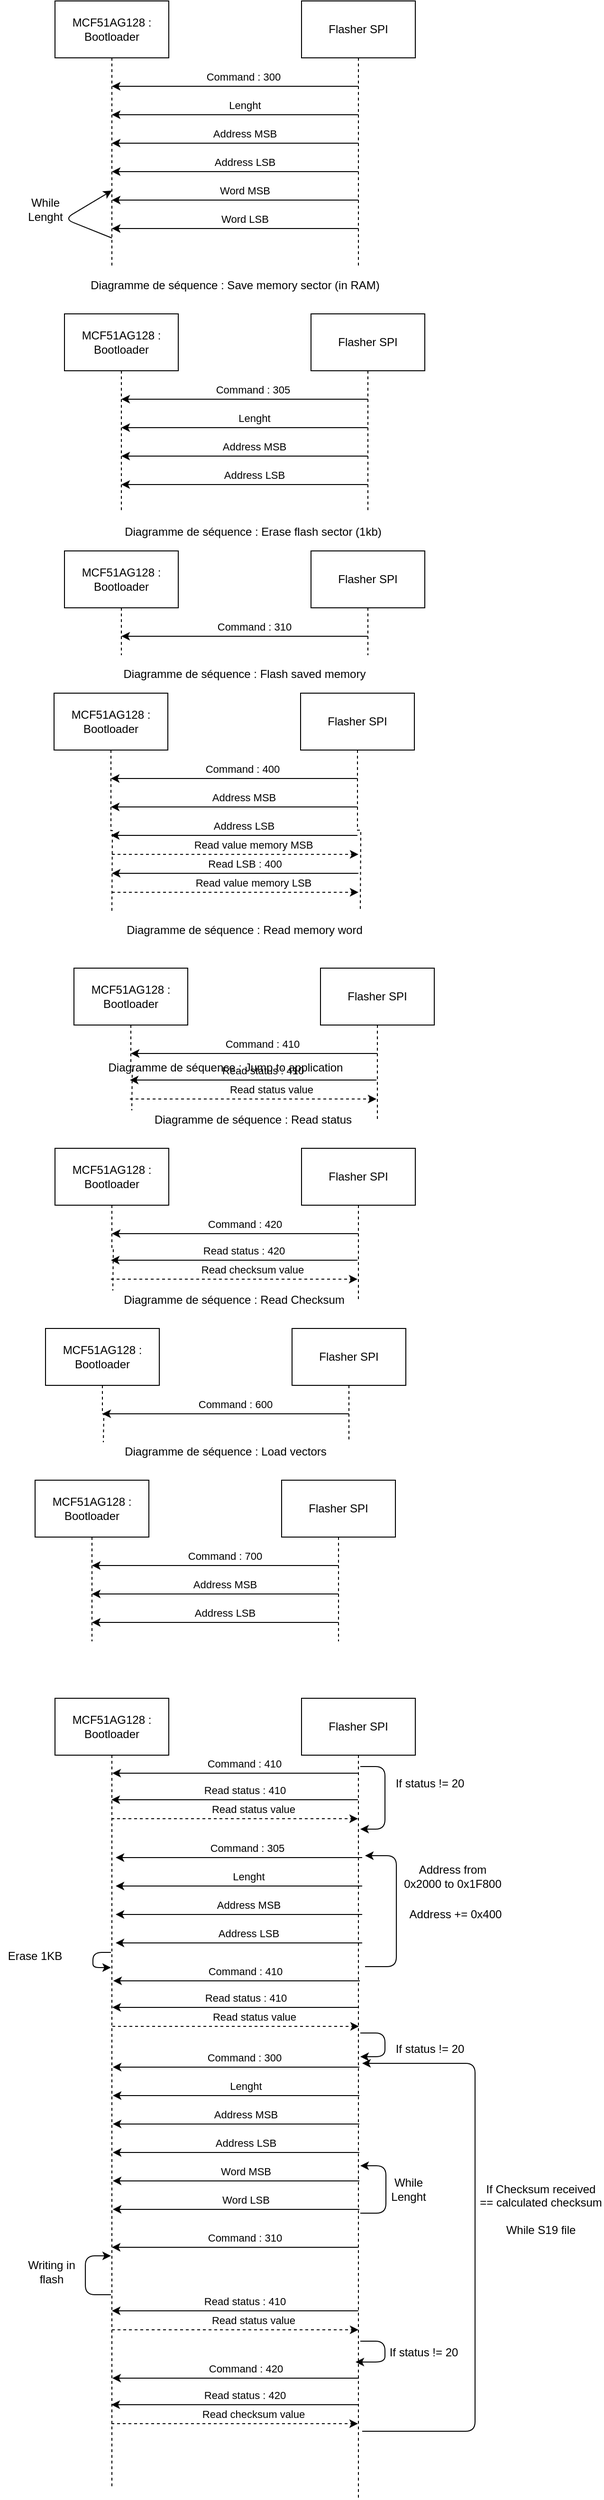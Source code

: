 <mxfile version="13.9.9" type="device"><diagram id="XVTh9coZVXNBm91gbsOc" name="Page-1"><mxGraphModel dx="1463" dy="847" grid="0" gridSize="10" guides="1" tooltips="1" connect="1" arrows="1" fold="1" page="1" pageScale="1" pageWidth="900" pageHeight="1600" math="0" shadow="0"><root><mxCell id="0"/><mxCell id="1" parent="0"/><mxCell id="hALlsp9xxSg3uYiA9rnu-2" style="edgeStyle=orthogonalEdgeStyle;rounded=0;orthogonalLoop=1;jettySize=auto;html=1;endArrow=none;endFill=0;dashed=1;" parent="1" source="hALlsp9xxSg3uYiA9rnu-1" edge="1"><mxGeometry relative="1" as="geometry"><mxPoint x="260" y="290" as="targetPoint"/></mxGeometry></mxCell><mxCell id="hALlsp9xxSg3uYiA9rnu-1" value="MCF51AG128 : Bootloader" style="rounded=0;whiteSpace=wrap;html=1;" parent="1" vertex="1"><mxGeometry x="200" y="10" width="120" height="60" as="geometry"/></mxCell><mxCell id="hALlsp9xxSg3uYiA9rnu-3" style="edgeStyle=orthogonalEdgeStyle;rounded=0;orthogonalLoop=1;jettySize=auto;html=1;dashed=1;endArrow=none;endFill=0;" parent="1" source="hALlsp9xxSg3uYiA9rnu-4" edge="1"><mxGeometry relative="1" as="geometry"><mxPoint x="520" y="290" as="targetPoint"/></mxGeometry></mxCell><mxCell id="hALlsp9xxSg3uYiA9rnu-4" value="Flasher SPI" style="rounded=0;whiteSpace=wrap;html=1;" parent="1" vertex="1"><mxGeometry x="460" y="10" width="120" height="60" as="geometry"/></mxCell><mxCell id="hALlsp9xxSg3uYiA9rnu-5" value="" style="endArrow=classic;html=1;" parent="1" edge="1"><mxGeometry width="50" height="50" relative="1" as="geometry"><mxPoint x="520" y="100" as="sourcePoint"/><mxPoint x="260" y="100" as="targetPoint"/></mxGeometry></mxCell><mxCell id="hALlsp9xxSg3uYiA9rnu-6" value="Command : 300&amp;nbsp;" style="edgeLabel;html=1;align=center;verticalAlign=middle;resizable=0;points=[];" parent="hALlsp9xxSg3uYiA9rnu-5" vertex="1" connectable="0"><mxGeometry x="-0.4" y="2" relative="1" as="geometry"><mxPoint x="-42" y="-12" as="offset"/></mxGeometry></mxCell><mxCell id="hALlsp9xxSg3uYiA9rnu-7" value="" style="endArrow=classic;html=1;" parent="1" edge="1"><mxGeometry width="50" height="50" relative="1" as="geometry"><mxPoint x="520" y="130" as="sourcePoint"/><mxPoint x="260" y="130" as="targetPoint"/></mxGeometry></mxCell><mxCell id="hALlsp9xxSg3uYiA9rnu-8" value="Lenght" style="edgeLabel;html=1;align=center;verticalAlign=middle;resizable=0;points=[];" parent="hALlsp9xxSg3uYiA9rnu-7" vertex="1" connectable="0"><mxGeometry x="-0.4" y="2" relative="1" as="geometry"><mxPoint x="-42" y="-12" as="offset"/></mxGeometry></mxCell><mxCell id="hALlsp9xxSg3uYiA9rnu-9" value="" style="endArrow=classic;html=1;" parent="1" edge="1"><mxGeometry width="50" height="50" relative="1" as="geometry"><mxPoint x="520" y="160" as="sourcePoint"/><mxPoint x="260" y="160" as="targetPoint"/></mxGeometry></mxCell><mxCell id="hALlsp9xxSg3uYiA9rnu-10" value="Address MSB" style="edgeLabel;html=1;align=center;verticalAlign=middle;resizable=0;points=[];" parent="hALlsp9xxSg3uYiA9rnu-9" vertex="1" connectable="0"><mxGeometry x="-0.4" y="2" relative="1" as="geometry"><mxPoint x="-42" y="-12" as="offset"/></mxGeometry></mxCell><mxCell id="hALlsp9xxSg3uYiA9rnu-11" value="" style="endArrow=classic;html=1;" parent="1" edge="1"><mxGeometry width="50" height="50" relative="1" as="geometry"><mxPoint x="520" y="190" as="sourcePoint"/><mxPoint x="260" y="190" as="targetPoint"/></mxGeometry></mxCell><mxCell id="hALlsp9xxSg3uYiA9rnu-12" value="Address LSB" style="edgeLabel;html=1;align=center;verticalAlign=middle;resizable=0;points=[];" parent="hALlsp9xxSg3uYiA9rnu-11" vertex="1" connectable="0"><mxGeometry x="-0.4" y="2" relative="1" as="geometry"><mxPoint x="-42" y="-12" as="offset"/></mxGeometry></mxCell><mxCell id="hALlsp9xxSg3uYiA9rnu-13" value="" style="endArrow=classic;html=1;" parent="1" edge="1"><mxGeometry width="50" height="50" relative="1" as="geometry"><mxPoint x="520" y="220" as="sourcePoint"/><mxPoint x="260" y="220" as="targetPoint"/></mxGeometry></mxCell><mxCell id="hALlsp9xxSg3uYiA9rnu-14" value="Word MSB" style="edgeLabel;html=1;align=center;verticalAlign=middle;resizable=0;points=[];" parent="hALlsp9xxSg3uYiA9rnu-13" vertex="1" connectable="0"><mxGeometry x="-0.4" y="2" relative="1" as="geometry"><mxPoint x="-42" y="-12" as="offset"/></mxGeometry></mxCell><mxCell id="hALlsp9xxSg3uYiA9rnu-15" value="" style="endArrow=classic;html=1;" parent="1" edge="1"><mxGeometry width="50" height="50" relative="1" as="geometry"><mxPoint x="520" y="250" as="sourcePoint"/><mxPoint x="260" y="250" as="targetPoint"/></mxGeometry></mxCell><mxCell id="hALlsp9xxSg3uYiA9rnu-16" value="Word LSB" style="edgeLabel;html=1;align=center;verticalAlign=middle;resizable=0;points=[];" parent="hALlsp9xxSg3uYiA9rnu-15" vertex="1" connectable="0"><mxGeometry x="-0.4" y="2" relative="1" as="geometry"><mxPoint x="-42" y="-12" as="offset"/></mxGeometry></mxCell><mxCell id="hALlsp9xxSg3uYiA9rnu-19" value="" style="endArrow=classic;html=1;" parent="1" edge="1"><mxGeometry width="50" height="50" relative="1" as="geometry"><mxPoint x="260" y="260" as="sourcePoint"/><mxPoint x="260" y="210" as="targetPoint"/><Array as="points"><mxPoint x="210" y="240"/></Array></mxGeometry></mxCell><mxCell id="hALlsp9xxSg3uYiA9rnu-20" value="While Lenght" style="text;html=1;strokeColor=none;fillColor=none;align=center;verticalAlign=middle;whiteSpace=wrap;rounded=0;" parent="1" vertex="1"><mxGeometry x="170" y="220" width="40" height="20" as="geometry"/></mxCell><mxCell id="hALlsp9xxSg3uYiA9rnu-22" value="Diagramme de séquence : Save memory sector (in RAM)" style="text;html=1;strokeColor=none;fillColor=none;align=center;verticalAlign=middle;whiteSpace=wrap;rounded=0;" parent="1" vertex="1"><mxGeometry x="220" y="300" width="340" height="20" as="geometry"/></mxCell><mxCell id="hALlsp9xxSg3uYiA9rnu-23" style="edgeStyle=orthogonalEdgeStyle;rounded=0;orthogonalLoop=1;jettySize=auto;html=1;endArrow=none;endFill=0;dashed=1;" parent="1" source="hALlsp9xxSg3uYiA9rnu-24" edge="1"><mxGeometry relative="1" as="geometry"><mxPoint x="270" y="550" as="targetPoint"/></mxGeometry></mxCell><mxCell id="hALlsp9xxSg3uYiA9rnu-24" value="MCF51AG128 : Bootloader" style="rounded=0;whiteSpace=wrap;html=1;" parent="1" vertex="1"><mxGeometry x="210" y="340" width="120" height="60" as="geometry"/></mxCell><mxCell id="hALlsp9xxSg3uYiA9rnu-25" style="edgeStyle=orthogonalEdgeStyle;rounded=0;orthogonalLoop=1;jettySize=auto;html=1;dashed=1;endArrow=none;endFill=0;" parent="1" source="hALlsp9xxSg3uYiA9rnu-26" edge="1"><mxGeometry relative="1" as="geometry"><mxPoint x="530" y="550" as="targetPoint"/></mxGeometry></mxCell><mxCell id="hALlsp9xxSg3uYiA9rnu-26" value="Flasher SPI" style="rounded=0;whiteSpace=wrap;html=1;" parent="1" vertex="1"><mxGeometry x="470" y="340" width="120" height="60" as="geometry"/></mxCell><mxCell id="hALlsp9xxSg3uYiA9rnu-27" value="" style="endArrow=classic;html=1;" parent="1" edge="1"><mxGeometry width="50" height="50" relative="1" as="geometry"><mxPoint x="530" y="430" as="sourcePoint"/><mxPoint x="270" y="430" as="targetPoint"/></mxGeometry></mxCell><mxCell id="hALlsp9xxSg3uYiA9rnu-28" value="Command : 305&amp;nbsp;" style="edgeLabel;html=1;align=center;verticalAlign=middle;resizable=0;points=[];" parent="hALlsp9xxSg3uYiA9rnu-27" vertex="1" connectable="0"><mxGeometry x="-0.4" y="2" relative="1" as="geometry"><mxPoint x="-42" y="-12" as="offset"/></mxGeometry></mxCell><mxCell id="hALlsp9xxSg3uYiA9rnu-29" value="" style="endArrow=classic;html=1;" parent="1" edge="1"><mxGeometry width="50" height="50" relative="1" as="geometry"><mxPoint x="530" y="460" as="sourcePoint"/><mxPoint x="270" y="460" as="targetPoint"/></mxGeometry></mxCell><mxCell id="hALlsp9xxSg3uYiA9rnu-30" value="Lenght" style="edgeLabel;html=1;align=center;verticalAlign=middle;resizable=0;points=[];" parent="hALlsp9xxSg3uYiA9rnu-29" vertex="1" connectable="0"><mxGeometry x="-0.4" y="2" relative="1" as="geometry"><mxPoint x="-42" y="-12" as="offset"/></mxGeometry></mxCell><mxCell id="hALlsp9xxSg3uYiA9rnu-31" value="" style="endArrow=classic;html=1;" parent="1" edge="1"><mxGeometry width="50" height="50" relative="1" as="geometry"><mxPoint x="530" y="490" as="sourcePoint"/><mxPoint x="270" y="490" as="targetPoint"/></mxGeometry></mxCell><mxCell id="hALlsp9xxSg3uYiA9rnu-32" value="Address MSB" style="edgeLabel;html=1;align=center;verticalAlign=middle;resizable=0;points=[];" parent="hALlsp9xxSg3uYiA9rnu-31" vertex="1" connectable="0"><mxGeometry x="-0.4" y="2" relative="1" as="geometry"><mxPoint x="-42" y="-12" as="offset"/></mxGeometry></mxCell><mxCell id="hALlsp9xxSg3uYiA9rnu-33" value="" style="endArrow=classic;html=1;" parent="1" edge="1"><mxGeometry width="50" height="50" relative="1" as="geometry"><mxPoint x="530" y="520" as="sourcePoint"/><mxPoint x="270" y="520" as="targetPoint"/></mxGeometry></mxCell><mxCell id="hALlsp9xxSg3uYiA9rnu-34" value="Address LSB" style="edgeLabel;html=1;align=center;verticalAlign=middle;resizable=0;points=[];" parent="hALlsp9xxSg3uYiA9rnu-33" vertex="1" connectable="0"><mxGeometry x="-0.4" y="2" relative="1" as="geometry"><mxPoint x="-42" y="-12" as="offset"/></mxGeometry></mxCell><mxCell id="hALlsp9xxSg3uYiA9rnu-41" value="Diagramme de séquence : Erase flash sector (1kb)" style="text;html=1;strokeColor=none;fillColor=none;align=center;verticalAlign=middle;whiteSpace=wrap;rounded=0;" parent="1" vertex="1"><mxGeometry x="239" y="560" width="340" height="20" as="geometry"/></mxCell><mxCell id="hALlsp9xxSg3uYiA9rnu-42" style="edgeStyle=orthogonalEdgeStyle;rounded=0;orthogonalLoop=1;jettySize=auto;html=1;endArrow=none;endFill=0;dashed=1;" parent="1" source="hALlsp9xxSg3uYiA9rnu-43" edge="1"><mxGeometry relative="1" as="geometry"><mxPoint x="270" y="700" as="targetPoint"/></mxGeometry></mxCell><mxCell id="hALlsp9xxSg3uYiA9rnu-43" value="MCF51AG128 : Bootloader" style="rounded=0;whiteSpace=wrap;html=1;" parent="1" vertex="1"><mxGeometry x="210" y="590" width="120" height="60" as="geometry"/></mxCell><mxCell id="hALlsp9xxSg3uYiA9rnu-44" style="edgeStyle=orthogonalEdgeStyle;rounded=0;orthogonalLoop=1;jettySize=auto;html=1;dashed=1;endArrow=none;endFill=0;" parent="1" source="hALlsp9xxSg3uYiA9rnu-45" edge="1"><mxGeometry relative="1" as="geometry"><mxPoint x="530" y="700" as="targetPoint"/></mxGeometry></mxCell><mxCell id="hALlsp9xxSg3uYiA9rnu-45" value="Flasher SPI" style="rounded=0;whiteSpace=wrap;html=1;" parent="1" vertex="1"><mxGeometry x="470" y="590" width="120" height="60" as="geometry"/></mxCell><mxCell id="hALlsp9xxSg3uYiA9rnu-46" value="" style="endArrow=classic;html=1;" parent="1" edge="1"><mxGeometry width="50" height="50" relative="1" as="geometry"><mxPoint x="530" y="680" as="sourcePoint"/><mxPoint x="270" y="680" as="targetPoint"/></mxGeometry></mxCell><mxCell id="hALlsp9xxSg3uYiA9rnu-47" value="Command : 310" style="edgeLabel;html=1;align=center;verticalAlign=middle;resizable=0;points=[];" parent="hALlsp9xxSg3uYiA9rnu-46" vertex="1" connectable="0"><mxGeometry x="-0.4" y="2" relative="1" as="geometry"><mxPoint x="-42" y="-12" as="offset"/></mxGeometry></mxCell><mxCell id="hALlsp9xxSg3uYiA9rnu-54" value="Diagramme de séquence : Flash saved&amp;nbsp;memory" style="text;html=1;strokeColor=none;fillColor=none;align=center;verticalAlign=middle;whiteSpace=wrap;rounded=0;" parent="1" vertex="1"><mxGeometry x="230" y="710" width="340" height="20" as="geometry"/></mxCell><mxCell id="hALlsp9xxSg3uYiA9rnu-55" style="edgeStyle=orthogonalEdgeStyle;rounded=0;orthogonalLoop=1;jettySize=auto;html=1;endArrow=none;endFill=0;dashed=1;" parent="1" source="hALlsp9xxSg3uYiA9rnu-56" edge="1"><mxGeometry relative="1" as="geometry"><mxPoint x="260" y="970" as="targetPoint"/></mxGeometry></mxCell><mxCell id="hALlsp9xxSg3uYiA9rnu-56" value="MCF51AG128 : Bootloader" style="rounded=0;whiteSpace=wrap;html=1;" parent="1" vertex="1"><mxGeometry x="199" y="740" width="120" height="60" as="geometry"/></mxCell><mxCell id="hALlsp9xxSg3uYiA9rnu-57" style="edgeStyle=orthogonalEdgeStyle;rounded=0;orthogonalLoop=1;jettySize=auto;html=1;dashed=1;endArrow=none;endFill=0;" parent="1" source="hALlsp9xxSg3uYiA9rnu-58" edge="1"><mxGeometry relative="1" as="geometry"><mxPoint x="522" y="969" as="targetPoint"/></mxGeometry></mxCell><mxCell id="hALlsp9xxSg3uYiA9rnu-58" value="Flasher SPI" style="rounded=0;whiteSpace=wrap;html=1;" parent="1" vertex="1"><mxGeometry x="459" y="740" width="120" height="60" as="geometry"/></mxCell><mxCell id="hALlsp9xxSg3uYiA9rnu-59" value="" style="endArrow=classic;html=1;" parent="1" edge="1"><mxGeometry width="50" height="50" relative="1" as="geometry"><mxPoint x="519" y="830" as="sourcePoint"/><mxPoint x="259" y="830" as="targetPoint"/></mxGeometry></mxCell><mxCell id="hALlsp9xxSg3uYiA9rnu-60" value="Command : 400&amp;nbsp;" style="edgeLabel;html=1;align=center;verticalAlign=middle;resizable=0;points=[];" parent="hALlsp9xxSg3uYiA9rnu-59" vertex="1" connectable="0"><mxGeometry x="-0.4" y="2" relative="1" as="geometry"><mxPoint x="-42" y="-12" as="offset"/></mxGeometry></mxCell><mxCell id="hALlsp9xxSg3uYiA9rnu-63" value="" style="endArrow=classic;html=1;" parent="1" edge="1"><mxGeometry width="50" height="50" relative="1" as="geometry"><mxPoint x="519" y="860" as="sourcePoint"/><mxPoint x="259" y="860" as="targetPoint"/></mxGeometry></mxCell><mxCell id="hALlsp9xxSg3uYiA9rnu-64" value="Address MSB" style="edgeLabel;html=1;align=center;verticalAlign=middle;resizable=0;points=[];" parent="hALlsp9xxSg3uYiA9rnu-63" vertex="1" connectable="0"><mxGeometry x="-0.4" y="2" relative="1" as="geometry"><mxPoint x="-42" y="-12" as="offset"/></mxGeometry></mxCell><mxCell id="hALlsp9xxSg3uYiA9rnu-65" value="" style="endArrow=classic;html=1;" parent="1" edge="1"><mxGeometry width="50" height="50" relative="1" as="geometry"><mxPoint x="519" y="890" as="sourcePoint"/><mxPoint x="259" y="890" as="targetPoint"/></mxGeometry></mxCell><mxCell id="hALlsp9xxSg3uYiA9rnu-66" value="Address LSB" style="edgeLabel;html=1;align=center;verticalAlign=middle;resizable=0;points=[];" parent="hALlsp9xxSg3uYiA9rnu-65" vertex="1" connectable="0"><mxGeometry x="-0.4" y="2" relative="1" as="geometry"><mxPoint x="-42" y="-12" as="offset"/></mxGeometry></mxCell><mxCell id="hALlsp9xxSg3uYiA9rnu-67" value="Diagramme de séquence : Read memory word&lt;br&gt;" style="text;html=1;strokeColor=none;fillColor=none;align=center;verticalAlign=middle;whiteSpace=wrap;rounded=0;" parent="1" vertex="1"><mxGeometry x="230" y="980" width="340" height="20" as="geometry"/></mxCell><mxCell id="hALlsp9xxSg3uYiA9rnu-68" value="" style="endArrow=classic;html=1;dashed=1;" parent="1" edge="1"><mxGeometry width="50" height="50" relative="1" as="geometry"><mxPoint x="260" y="910" as="sourcePoint"/><mxPoint x="520" y="910" as="targetPoint"/></mxGeometry></mxCell><mxCell id="hALlsp9xxSg3uYiA9rnu-69" value="Read value memory MSB" style="edgeLabel;html=1;align=center;verticalAlign=middle;resizable=0;points=[];" parent="hALlsp9xxSg3uYiA9rnu-68" vertex="1" connectable="0"><mxGeometry x="0.262" y="4" relative="1" as="geometry"><mxPoint x="-15" y="-6" as="offset"/></mxGeometry></mxCell><mxCell id="hALlsp9xxSg3uYiA9rnu-70" value="" style="endArrow=classic;html=1;" parent="1" edge="1"><mxGeometry width="50" height="50" relative="1" as="geometry"><mxPoint x="520" y="930" as="sourcePoint"/><mxPoint x="260" y="930" as="targetPoint"/></mxGeometry></mxCell><mxCell id="hALlsp9xxSg3uYiA9rnu-71" value="Read LSB : 400" style="edgeLabel;html=1;align=center;verticalAlign=middle;resizable=0;points=[];" parent="hALlsp9xxSg3uYiA9rnu-70" vertex="1" connectable="0"><mxGeometry x="-0.4" y="2" relative="1" as="geometry"><mxPoint x="-42" y="-12" as="offset"/></mxGeometry></mxCell><mxCell id="hALlsp9xxSg3uYiA9rnu-72" value="" style="endArrow=classic;html=1;dashed=1;" parent="1" edge="1"><mxGeometry width="50" height="50" relative="1" as="geometry"><mxPoint x="260" y="950" as="sourcePoint"/><mxPoint x="520" y="950" as="targetPoint"/></mxGeometry></mxCell><mxCell id="hALlsp9xxSg3uYiA9rnu-73" value="Read value memory LSB" style="edgeLabel;html=1;align=center;verticalAlign=middle;resizable=0;points=[];" parent="hALlsp9xxSg3uYiA9rnu-72" vertex="1" connectable="0"><mxGeometry x="0.262" y="4" relative="1" as="geometry"><mxPoint x="-15" y="-6" as="offset"/></mxGeometry></mxCell><mxCell id="hALlsp9xxSg3uYiA9rnu-91" style="edgeStyle=orthogonalEdgeStyle;rounded=0;orthogonalLoop=1;jettySize=auto;html=1;endArrow=none;endFill=0;dashed=1;" parent="1" source="hALlsp9xxSg3uYiA9rnu-92" edge="1"><mxGeometry relative="1" as="geometry"><mxPoint x="281" y="1180" as="targetPoint"/></mxGeometry></mxCell><mxCell id="hALlsp9xxSg3uYiA9rnu-92" value="MCF51AG128 : Bootloader" style="rounded=0;whiteSpace=wrap;html=1;" parent="1" vertex="1"><mxGeometry x="220" y="1030" width="120" height="60" as="geometry"/></mxCell><mxCell id="hALlsp9xxSg3uYiA9rnu-93" style="edgeStyle=orthogonalEdgeStyle;rounded=0;orthogonalLoop=1;jettySize=auto;html=1;dashed=1;endArrow=none;endFill=0;" parent="1" source="hALlsp9xxSg3uYiA9rnu-94" edge="1"><mxGeometry relative="1" as="geometry"><mxPoint x="540" y="1190" as="targetPoint"/></mxGeometry></mxCell><mxCell id="hALlsp9xxSg3uYiA9rnu-94" value="Flasher SPI" style="rounded=0;whiteSpace=wrap;html=1;" parent="1" vertex="1"><mxGeometry x="480" y="1030" width="120" height="60" as="geometry"/></mxCell><mxCell id="hALlsp9xxSg3uYiA9rnu-95" value="" style="endArrow=classic;html=1;" parent="1" edge="1"><mxGeometry width="50" height="50" relative="1" as="geometry"><mxPoint x="540" y="1120" as="sourcePoint"/><mxPoint x="280" y="1120" as="targetPoint"/></mxGeometry></mxCell><mxCell id="hALlsp9xxSg3uYiA9rnu-96" value="Command : 410&amp;nbsp;" style="edgeLabel;html=1;align=center;verticalAlign=middle;resizable=0;points=[];" parent="hALlsp9xxSg3uYiA9rnu-95" vertex="1" connectable="0"><mxGeometry x="-0.4" y="2" relative="1" as="geometry"><mxPoint x="-42" y="-12" as="offset"/></mxGeometry></mxCell><mxCell id="hALlsp9xxSg3uYiA9rnu-101" value="Diagramme de séquence : Read status" style="text;html=1;strokeColor=none;fillColor=none;align=center;verticalAlign=middle;whiteSpace=wrap;rounded=0;" parent="1" vertex="1"><mxGeometry x="239" y="1180" width="340" height="20" as="geometry"/></mxCell><mxCell id="hALlsp9xxSg3uYiA9rnu-104" value="" style="endArrow=classic;html=1;" parent="1" edge="1"><mxGeometry width="50" height="50" relative="1" as="geometry"><mxPoint x="539" y="1148" as="sourcePoint"/><mxPoint x="279" y="1148" as="targetPoint"/></mxGeometry></mxCell><mxCell id="hALlsp9xxSg3uYiA9rnu-105" value="Read status : 410" style="edgeLabel;html=1;align=center;verticalAlign=middle;resizable=0;points=[];" parent="hALlsp9xxSg3uYiA9rnu-104" vertex="1" connectable="0"><mxGeometry x="-0.4" y="2" relative="1" as="geometry"><mxPoint x="-42" y="-12" as="offset"/></mxGeometry></mxCell><mxCell id="hALlsp9xxSg3uYiA9rnu-106" value="" style="endArrow=classic;html=1;dashed=1;" parent="1" edge="1"><mxGeometry width="50" height="50" relative="1" as="geometry"><mxPoint x="279" y="1168" as="sourcePoint"/><mxPoint x="539" y="1168" as="targetPoint"/></mxGeometry></mxCell><mxCell id="hALlsp9xxSg3uYiA9rnu-107" value="Read status value" style="edgeLabel;html=1;align=center;verticalAlign=middle;resizable=0;points=[];" parent="hALlsp9xxSg3uYiA9rnu-106" vertex="1" connectable="0"><mxGeometry x="0.262" y="4" relative="1" as="geometry"><mxPoint x="-15" y="-6" as="offset"/></mxGeometry></mxCell><mxCell id="hALlsp9xxSg3uYiA9rnu-109" style="edgeStyle=orthogonalEdgeStyle;rounded=0;orthogonalLoop=1;jettySize=auto;html=1;endArrow=none;endFill=0;dashed=1;" parent="1" source="hALlsp9xxSg3uYiA9rnu-110" edge="1"><mxGeometry relative="1" as="geometry"><mxPoint x="261" y="1370" as="targetPoint"/></mxGeometry></mxCell><mxCell id="hALlsp9xxSg3uYiA9rnu-110" value="MCF51AG128 : Bootloader" style="rounded=0;whiteSpace=wrap;html=1;" parent="1" vertex="1"><mxGeometry x="200" y="1220" width="120" height="60" as="geometry"/></mxCell><mxCell id="hALlsp9xxSg3uYiA9rnu-111" style="edgeStyle=orthogonalEdgeStyle;rounded=0;orthogonalLoop=1;jettySize=auto;html=1;dashed=1;endArrow=none;endFill=0;" parent="1" source="hALlsp9xxSg3uYiA9rnu-112" edge="1"><mxGeometry relative="1" as="geometry"><mxPoint x="520" y="1380" as="targetPoint"/></mxGeometry></mxCell><mxCell id="hALlsp9xxSg3uYiA9rnu-112" value="Flasher SPI" style="rounded=0;whiteSpace=wrap;html=1;" parent="1" vertex="1"><mxGeometry x="460" y="1220" width="120" height="60" as="geometry"/></mxCell><mxCell id="hALlsp9xxSg3uYiA9rnu-113" value="" style="endArrow=classic;html=1;" parent="1" edge="1"><mxGeometry width="50" height="50" relative="1" as="geometry"><mxPoint x="520" y="1310" as="sourcePoint"/><mxPoint x="260" y="1310" as="targetPoint"/></mxGeometry></mxCell><mxCell id="hALlsp9xxSg3uYiA9rnu-114" value="Command : 420" style="edgeLabel;html=1;align=center;verticalAlign=middle;resizable=0;points=[];" parent="hALlsp9xxSg3uYiA9rnu-113" vertex="1" connectable="0"><mxGeometry x="-0.4" y="2" relative="1" as="geometry"><mxPoint x="-42" y="-12" as="offset"/></mxGeometry></mxCell><mxCell id="hALlsp9xxSg3uYiA9rnu-115" value="Diagramme de séquence : Read Checksum" style="text;html=1;strokeColor=none;fillColor=none;align=center;verticalAlign=middle;whiteSpace=wrap;rounded=0;" parent="1" vertex="1"><mxGeometry x="219" y="1370" width="340" height="20" as="geometry"/></mxCell><mxCell id="hALlsp9xxSg3uYiA9rnu-116" value="" style="endArrow=classic;html=1;" parent="1" edge="1"><mxGeometry width="50" height="50" relative="1" as="geometry"><mxPoint x="519" y="1338" as="sourcePoint"/><mxPoint x="259" y="1338" as="targetPoint"/></mxGeometry></mxCell><mxCell id="hALlsp9xxSg3uYiA9rnu-117" value="Read status : 420" style="edgeLabel;html=1;align=center;verticalAlign=middle;resizable=0;points=[];" parent="hALlsp9xxSg3uYiA9rnu-116" vertex="1" connectable="0"><mxGeometry x="-0.4" y="2" relative="1" as="geometry"><mxPoint x="-42" y="-12" as="offset"/></mxGeometry></mxCell><mxCell id="hALlsp9xxSg3uYiA9rnu-118" value="" style="endArrow=classic;html=1;dashed=1;" parent="1" edge="1"><mxGeometry width="50" height="50" relative="1" as="geometry"><mxPoint x="259" y="1358" as="sourcePoint"/><mxPoint x="519" y="1358" as="targetPoint"/></mxGeometry></mxCell><mxCell id="hALlsp9xxSg3uYiA9rnu-119" value="Read checksum value" style="edgeLabel;html=1;align=center;verticalAlign=middle;resizable=0;points=[];" parent="hALlsp9xxSg3uYiA9rnu-118" vertex="1" connectable="0"><mxGeometry x="0.262" y="4" relative="1" as="geometry"><mxPoint x="-15" y="-6" as="offset"/></mxGeometry></mxCell><mxCell id="hALlsp9xxSg3uYiA9rnu-120" style="edgeStyle=orthogonalEdgeStyle;rounded=0;orthogonalLoop=1;jettySize=auto;html=1;endArrow=none;endFill=0;dashed=1;" parent="1" source="hALlsp9xxSg3uYiA9rnu-121" edge="1"><mxGeometry relative="1" as="geometry"><mxPoint x="251" y="1530" as="targetPoint"/></mxGeometry></mxCell><mxCell id="hALlsp9xxSg3uYiA9rnu-121" value="MCF51AG128 : Bootloader" style="rounded=0;whiteSpace=wrap;html=1;" parent="1" vertex="1"><mxGeometry x="190" y="1410" width="120" height="60" as="geometry"/></mxCell><mxCell id="hALlsp9xxSg3uYiA9rnu-122" style="edgeStyle=orthogonalEdgeStyle;rounded=0;orthogonalLoop=1;jettySize=auto;html=1;dashed=1;endArrow=none;endFill=0;" parent="1" source="hALlsp9xxSg3uYiA9rnu-123" edge="1"><mxGeometry relative="1" as="geometry"><mxPoint x="510" y="1530" as="targetPoint"/></mxGeometry></mxCell><mxCell id="hALlsp9xxSg3uYiA9rnu-123" value="Flasher SPI" style="rounded=0;whiteSpace=wrap;html=1;" parent="1" vertex="1"><mxGeometry x="450" y="1410" width="120" height="60" as="geometry"/></mxCell><mxCell id="hALlsp9xxSg3uYiA9rnu-124" value="" style="endArrow=classic;html=1;" parent="1" edge="1"><mxGeometry width="50" height="50" relative="1" as="geometry"><mxPoint x="510" y="1500" as="sourcePoint"/><mxPoint x="250" y="1500" as="targetPoint"/></mxGeometry></mxCell><mxCell id="hALlsp9xxSg3uYiA9rnu-125" value="Command : 600" style="edgeLabel;html=1;align=center;verticalAlign=middle;resizable=0;points=[];" parent="hALlsp9xxSg3uYiA9rnu-124" vertex="1" connectable="0"><mxGeometry x="-0.4" y="2" relative="1" as="geometry"><mxPoint x="-42" y="-12" as="offset"/></mxGeometry></mxCell><mxCell id="hALlsp9xxSg3uYiA9rnu-126" value="Diagramme de séquence : Load vectors" style="text;html=1;strokeColor=none;fillColor=none;align=center;verticalAlign=middle;whiteSpace=wrap;rounded=0;" parent="1" vertex="1"><mxGeometry x="210" y="1530" width="340" height="20" as="geometry"/></mxCell><mxCell id="hALlsp9xxSg3uYiA9rnu-141" style="edgeStyle=orthogonalEdgeStyle;rounded=0;orthogonalLoop=1;jettySize=auto;html=1;endArrow=none;endFill=0;dashed=1;" parent="1" source="hALlsp9xxSg3uYiA9rnu-142" edge="1"><mxGeometry relative="1" as="geometry"><mxPoint x="239" y="1740" as="targetPoint"/></mxGeometry></mxCell><mxCell id="hALlsp9xxSg3uYiA9rnu-142" value="MCF51AG128 : Bootloader" style="rounded=0;whiteSpace=wrap;html=1;" parent="1" vertex="1"><mxGeometry x="179" y="1570" width="120" height="60" as="geometry"/></mxCell><mxCell id="hALlsp9xxSg3uYiA9rnu-143" style="edgeStyle=orthogonalEdgeStyle;rounded=0;orthogonalLoop=1;jettySize=auto;html=1;dashed=1;endArrow=none;endFill=0;" parent="1" source="hALlsp9xxSg3uYiA9rnu-144" edge="1"><mxGeometry relative="1" as="geometry"><mxPoint x="499" y="1740" as="targetPoint"/></mxGeometry></mxCell><mxCell id="hALlsp9xxSg3uYiA9rnu-144" value="Flasher SPI" style="rounded=0;whiteSpace=wrap;html=1;" parent="1" vertex="1"><mxGeometry x="439" y="1570" width="120" height="60" as="geometry"/></mxCell><mxCell id="hALlsp9xxSg3uYiA9rnu-145" value="" style="endArrow=classic;html=1;" parent="1" edge="1"><mxGeometry width="50" height="50" relative="1" as="geometry"><mxPoint x="499" y="1660" as="sourcePoint"/><mxPoint x="239" y="1660" as="targetPoint"/></mxGeometry></mxCell><mxCell id="hALlsp9xxSg3uYiA9rnu-146" value="Command : 700" style="edgeLabel;html=1;align=center;verticalAlign=middle;resizable=0;points=[];" parent="hALlsp9xxSg3uYiA9rnu-145" vertex="1" connectable="0"><mxGeometry x="-0.4" y="2" relative="1" as="geometry"><mxPoint x="-42" y="-12" as="offset"/></mxGeometry></mxCell><mxCell id="hALlsp9xxSg3uYiA9rnu-149" value="" style="endArrow=classic;html=1;" parent="1" edge="1"><mxGeometry width="50" height="50" relative="1" as="geometry"><mxPoint x="499" y="1690" as="sourcePoint"/><mxPoint x="239" y="1690" as="targetPoint"/></mxGeometry></mxCell><mxCell id="hALlsp9xxSg3uYiA9rnu-150" value="Address MSB" style="edgeLabel;html=1;align=center;verticalAlign=middle;resizable=0;points=[];" parent="hALlsp9xxSg3uYiA9rnu-149" vertex="1" connectable="0"><mxGeometry x="-0.4" y="2" relative="1" as="geometry"><mxPoint x="-42" y="-12" as="offset"/></mxGeometry></mxCell><mxCell id="hALlsp9xxSg3uYiA9rnu-151" value="" style="endArrow=classic;html=1;" parent="1" edge="1"><mxGeometry width="50" height="50" relative="1" as="geometry"><mxPoint x="499" y="1720" as="sourcePoint"/><mxPoint x="239" y="1720" as="targetPoint"/></mxGeometry></mxCell><mxCell id="hALlsp9xxSg3uYiA9rnu-152" value="Address LSB" style="edgeLabel;html=1;align=center;verticalAlign=middle;resizable=0;points=[];" parent="hALlsp9xxSg3uYiA9rnu-151" vertex="1" connectable="0"><mxGeometry x="-0.4" y="2" relative="1" as="geometry"><mxPoint x="-42" y="-12" as="offset"/></mxGeometry></mxCell><mxCell id="hALlsp9xxSg3uYiA9rnu-153" value="Diagramme de séquence : Jump to application" style="text;html=1;strokeColor=none;fillColor=none;align=center;verticalAlign=middle;whiteSpace=wrap;rounded=0;" parent="1" vertex="1"><mxGeometry x="210" y="1125" width="340" height="20" as="geometry"/></mxCell><mxCell id="hALlsp9xxSg3uYiA9rnu-165" style="edgeStyle=orthogonalEdgeStyle;rounded=0;orthogonalLoop=1;jettySize=auto;html=1;endArrow=none;endFill=0;dashed=1;" parent="1" source="hALlsp9xxSg3uYiA9rnu-166" edge="1"><mxGeometry relative="1" as="geometry"><mxPoint x="260" y="2632" as="targetPoint"/></mxGeometry></mxCell><mxCell id="hALlsp9xxSg3uYiA9rnu-166" value="MCF51AG128 : Bootloader" style="rounded=0;whiteSpace=wrap;html=1;" parent="1" vertex="1"><mxGeometry x="200" y="1800" width="120" height="60" as="geometry"/></mxCell><mxCell id="hALlsp9xxSg3uYiA9rnu-167" style="edgeStyle=orthogonalEdgeStyle;rounded=0;orthogonalLoop=1;jettySize=auto;html=1;dashed=1;endArrow=none;endFill=0;" parent="1" source="hALlsp9xxSg3uYiA9rnu-168" edge="1"><mxGeometry relative="1" as="geometry"><mxPoint x="520" y="2643" as="targetPoint"/></mxGeometry></mxCell><mxCell id="hALlsp9xxSg3uYiA9rnu-168" value="Flasher SPI" style="rounded=0;whiteSpace=wrap;html=1;" parent="1" vertex="1"><mxGeometry x="460" y="1800" width="120" height="60" as="geometry"/></mxCell><mxCell id="hALlsp9xxSg3uYiA9rnu-169" value="" style="endArrow=classic;html=1;" parent="1" edge="1"><mxGeometry width="50" height="50" relative="1" as="geometry"><mxPoint x="521" y="2189" as="sourcePoint"/><mxPoint x="261" y="2189" as="targetPoint"/></mxGeometry></mxCell><mxCell id="hALlsp9xxSg3uYiA9rnu-170" value="Command : 300&amp;nbsp;" style="edgeLabel;html=1;align=center;verticalAlign=middle;resizable=0;points=[];" parent="hALlsp9xxSg3uYiA9rnu-169" vertex="1" connectable="0"><mxGeometry x="-0.4" y="2" relative="1" as="geometry"><mxPoint x="-42" y="-12" as="offset"/></mxGeometry></mxCell><mxCell id="hALlsp9xxSg3uYiA9rnu-171" value="" style="endArrow=classic;html=1;" parent="1" edge="1"><mxGeometry width="50" height="50" relative="1" as="geometry"><mxPoint x="521" y="2219" as="sourcePoint"/><mxPoint x="261" y="2219" as="targetPoint"/></mxGeometry></mxCell><mxCell id="hALlsp9xxSg3uYiA9rnu-172" value="Lenght" style="edgeLabel;html=1;align=center;verticalAlign=middle;resizable=0;points=[];" parent="hALlsp9xxSg3uYiA9rnu-171" vertex="1" connectable="0"><mxGeometry x="-0.4" y="2" relative="1" as="geometry"><mxPoint x="-42" y="-12" as="offset"/></mxGeometry></mxCell><mxCell id="hALlsp9xxSg3uYiA9rnu-173" value="" style="endArrow=classic;html=1;" parent="1" edge="1"><mxGeometry width="50" height="50" relative="1" as="geometry"><mxPoint x="521" y="2249" as="sourcePoint"/><mxPoint x="261" y="2249" as="targetPoint"/></mxGeometry></mxCell><mxCell id="hALlsp9xxSg3uYiA9rnu-174" value="Address MSB" style="edgeLabel;html=1;align=center;verticalAlign=middle;resizable=0;points=[];" parent="hALlsp9xxSg3uYiA9rnu-173" vertex="1" connectable="0"><mxGeometry x="-0.4" y="2" relative="1" as="geometry"><mxPoint x="-42" y="-12" as="offset"/></mxGeometry></mxCell><mxCell id="hALlsp9xxSg3uYiA9rnu-175" value="" style="endArrow=classic;html=1;" parent="1" edge="1"><mxGeometry width="50" height="50" relative="1" as="geometry"><mxPoint x="521" y="2279" as="sourcePoint"/><mxPoint x="261" y="2279" as="targetPoint"/></mxGeometry></mxCell><mxCell id="hALlsp9xxSg3uYiA9rnu-176" value="Address LSB" style="edgeLabel;html=1;align=center;verticalAlign=middle;resizable=0;points=[];" parent="hALlsp9xxSg3uYiA9rnu-175" vertex="1" connectable="0"><mxGeometry x="-0.4" y="2" relative="1" as="geometry"><mxPoint x="-42" y="-12" as="offset"/></mxGeometry></mxCell><mxCell id="hALlsp9xxSg3uYiA9rnu-177" value="" style="endArrow=classic;html=1;" parent="1" edge="1"><mxGeometry width="50" height="50" relative="1" as="geometry"><mxPoint x="521" y="2309" as="sourcePoint"/><mxPoint x="261" y="2309" as="targetPoint"/></mxGeometry></mxCell><mxCell id="hALlsp9xxSg3uYiA9rnu-178" value="Word MSB" style="edgeLabel;html=1;align=center;verticalAlign=middle;resizable=0;points=[];" parent="hALlsp9xxSg3uYiA9rnu-177" vertex="1" connectable="0"><mxGeometry x="-0.4" y="2" relative="1" as="geometry"><mxPoint x="-42" y="-12" as="offset"/></mxGeometry></mxCell><mxCell id="hALlsp9xxSg3uYiA9rnu-179" value="" style="endArrow=classic;html=1;" parent="1" edge="1"><mxGeometry width="50" height="50" relative="1" as="geometry"><mxPoint x="521" y="2339" as="sourcePoint"/><mxPoint x="261" y="2339" as="targetPoint"/></mxGeometry></mxCell><mxCell id="hALlsp9xxSg3uYiA9rnu-180" value="Word LSB" style="edgeLabel;html=1;align=center;verticalAlign=middle;resizable=0;points=[];" parent="hALlsp9xxSg3uYiA9rnu-179" vertex="1" connectable="0"><mxGeometry x="-0.4" y="2" relative="1" as="geometry"><mxPoint x="-42" y="-12" as="offset"/></mxGeometry></mxCell><mxCell id="hALlsp9xxSg3uYiA9rnu-181" value="" style="endArrow=classic;html=1;" parent="1" edge="1"><mxGeometry width="50" height="50" relative="1" as="geometry"><mxPoint x="522" y="2343" as="sourcePoint"/><mxPoint x="522" y="2293" as="targetPoint"/><Array as="points"><mxPoint x="549" y="2343"/><mxPoint x="549" y="2293"/></Array></mxGeometry></mxCell><mxCell id="hALlsp9xxSg3uYiA9rnu-182" value="While Lenght" style="text;html=1;strokeColor=none;fillColor=none;align=center;verticalAlign=middle;whiteSpace=wrap;rounded=0;" parent="1" vertex="1"><mxGeometry x="553" y="2308" width="40" height="20" as="geometry"/></mxCell><mxCell id="hALlsp9xxSg3uYiA9rnu-183" value="" style="endArrow=classic;html=1;" parent="1" edge="1"><mxGeometry width="50" height="50" relative="1" as="geometry"><mxPoint x="521.5" y="2098" as="sourcePoint"/><mxPoint x="261.5" y="2098" as="targetPoint"/></mxGeometry></mxCell><mxCell id="hALlsp9xxSg3uYiA9rnu-184" value="Command : 410&amp;nbsp;" style="edgeLabel;html=1;align=center;verticalAlign=middle;resizable=0;points=[];" parent="hALlsp9xxSg3uYiA9rnu-183" vertex="1" connectable="0"><mxGeometry x="-0.4" y="2" relative="1" as="geometry"><mxPoint x="-42" y="-12" as="offset"/></mxGeometry></mxCell><mxCell id="hALlsp9xxSg3uYiA9rnu-185" value="" style="endArrow=classic;html=1;" parent="1" edge="1"><mxGeometry width="50" height="50" relative="1" as="geometry"><mxPoint x="520.5" y="2126" as="sourcePoint"/><mxPoint x="260.5" y="2126" as="targetPoint"/></mxGeometry></mxCell><mxCell id="hALlsp9xxSg3uYiA9rnu-186" value="Read status : 410" style="edgeLabel;html=1;align=center;verticalAlign=middle;resizable=0;points=[];" parent="hALlsp9xxSg3uYiA9rnu-185" vertex="1" connectable="0"><mxGeometry x="-0.4" y="2" relative="1" as="geometry"><mxPoint x="-42" y="-12" as="offset"/></mxGeometry></mxCell><mxCell id="hALlsp9xxSg3uYiA9rnu-187" value="" style="endArrow=classic;html=1;dashed=1;" parent="1" edge="1"><mxGeometry width="50" height="50" relative="1" as="geometry"><mxPoint x="260.5" y="2146" as="sourcePoint"/><mxPoint x="520.5" y="2146" as="targetPoint"/></mxGeometry></mxCell><mxCell id="hALlsp9xxSg3uYiA9rnu-188" value="Read status value" style="edgeLabel;html=1;align=center;verticalAlign=middle;resizable=0;points=[];" parent="hALlsp9xxSg3uYiA9rnu-187" vertex="1" connectable="0"><mxGeometry x="0.262" y="4" relative="1" as="geometry"><mxPoint x="-15" y="-6" as="offset"/></mxGeometry></mxCell><mxCell id="hALlsp9xxSg3uYiA9rnu-189" value="" style="endArrow=classic;html=1;" parent="1" edge="1"><mxGeometry width="50" height="50" relative="1" as="geometry"><mxPoint x="522" y="2153" as="sourcePoint"/><mxPoint x="522" y="2178" as="targetPoint"/><Array as="points"><mxPoint x="548" y="2153"/><mxPoint x="548" y="2178"/></Array></mxGeometry></mxCell><mxCell id="hALlsp9xxSg3uYiA9rnu-190" value="If status != 20" style="text;html=1;strokeColor=none;fillColor=none;align=center;verticalAlign=middle;whiteSpace=wrap;rounded=0;" parent="1" vertex="1"><mxGeometry x="557" y="2159" width="77" height="22" as="geometry"/></mxCell><mxCell id="hALlsp9xxSg3uYiA9rnu-191" value="" style="endArrow=classic;html=1;" parent="1" edge="1"><mxGeometry width="50" height="50" relative="1" as="geometry"><mxPoint x="520" y="2379" as="sourcePoint"/><mxPoint x="260" y="2379" as="targetPoint"/></mxGeometry></mxCell><mxCell id="hALlsp9xxSg3uYiA9rnu-192" value="Command : 310" style="edgeLabel;html=1;align=center;verticalAlign=middle;resizable=0;points=[];" parent="hALlsp9xxSg3uYiA9rnu-191" vertex="1" connectable="0"><mxGeometry x="-0.4" y="2" relative="1" as="geometry"><mxPoint x="-42" y="-12" as="offset"/></mxGeometry></mxCell><mxCell id="hALlsp9xxSg3uYiA9rnu-193" value="" style="endArrow=classic;html=1;" parent="1" edge="1"><mxGeometry width="50" height="50" relative="1" as="geometry"><mxPoint x="259" y="2429" as="sourcePoint"/><mxPoint x="259" y="2388" as="targetPoint"/><Array as="points"><mxPoint x="232" y="2429"/><mxPoint x="232" y="2388"/></Array></mxGeometry></mxCell><mxCell id="hALlsp9xxSg3uYiA9rnu-194" value="Writing in flash" style="text;html=1;strokeColor=none;fillColor=none;align=center;verticalAlign=middle;whiteSpace=wrap;rounded=0;" parent="1" vertex="1"><mxGeometry x="167" y="2389" width="59" height="31" as="geometry"/></mxCell><mxCell id="hALlsp9xxSg3uYiA9rnu-195" value="" style="endArrow=classic;html=1;" parent="1" edge="1"><mxGeometry width="50" height="50" relative="1" as="geometry"><mxPoint x="524" y="1968" as="sourcePoint"/><mxPoint x="264" y="1968" as="targetPoint"/></mxGeometry></mxCell><mxCell id="hALlsp9xxSg3uYiA9rnu-196" value="Command : 305&amp;nbsp;" style="edgeLabel;html=1;align=center;verticalAlign=middle;resizable=0;points=[];" parent="hALlsp9xxSg3uYiA9rnu-195" vertex="1" connectable="0"><mxGeometry x="-0.4" y="2" relative="1" as="geometry"><mxPoint x="-42" y="-12" as="offset"/></mxGeometry></mxCell><mxCell id="hALlsp9xxSg3uYiA9rnu-197" value="" style="endArrow=classic;html=1;" parent="1" edge="1"><mxGeometry width="50" height="50" relative="1" as="geometry"><mxPoint x="524" y="1998" as="sourcePoint"/><mxPoint x="264" y="1998" as="targetPoint"/></mxGeometry></mxCell><mxCell id="hALlsp9xxSg3uYiA9rnu-198" value="Lenght" style="edgeLabel;html=1;align=center;verticalAlign=middle;resizable=0;points=[];" parent="hALlsp9xxSg3uYiA9rnu-197" vertex="1" connectable="0"><mxGeometry x="-0.4" y="2" relative="1" as="geometry"><mxPoint x="-42" y="-12" as="offset"/></mxGeometry></mxCell><mxCell id="hALlsp9xxSg3uYiA9rnu-199" value="" style="endArrow=classic;html=1;" parent="1" edge="1"><mxGeometry width="50" height="50" relative="1" as="geometry"><mxPoint x="524" y="2028" as="sourcePoint"/><mxPoint x="264" y="2028" as="targetPoint"/></mxGeometry></mxCell><mxCell id="hALlsp9xxSg3uYiA9rnu-200" value="Address MSB" style="edgeLabel;html=1;align=center;verticalAlign=middle;resizable=0;points=[];" parent="hALlsp9xxSg3uYiA9rnu-199" vertex="1" connectable="0"><mxGeometry x="-0.4" y="2" relative="1" as="geometry"><mxPoint x="-42" y="-12" as="offset"/></mxGeometry></mxCell><mxCell id="hALlsp9xxSg3uYiA9rnu-201" value="" style="endArrow=classic;html=1;" parent="1" edge="1"><mxGeometry width="50" height="50" relative="1" as="geometry"><mxPoint x="524" y="2058" as="sourcePoint"/><mxPoint x="264" y="2058" as="targetPoint"/></mxGeometry></mxCell><mxCell id="hALlsp9xxSg3uYiA9rnu-202" value="Address LSB" style="edgeLabel;html=1;align=center;verticalAlign=middle;resizable=0;points=[];" parent="hALlsp9xxSg3uYiA9rnu-201" vertex="1" connectable="0"><mxGeometry x="-0.4" y="2" relative="1" as="geometry"><mxPoint x="-42" y="-12" as="offset"/></mxGeometry></mxCell><mxCell id="hALlsp9xxSg3uYiA9rnu-203" value="" style="endArrow=classic;html=1;" parent="1" edge="1"><mxGeometry width="50" height="50" relative="1" as="geometry"><mxPoint x="527" y="2083" as="sourcePoint"/><mxPoint x="527" y="1966" as="targetPoint"/><Array as="points"><mxPoint x="560" y="2083"/><mxPoint x="560" y="1966"/></Array></mxGeometry></mxCell><mxCell id="hALlsp9xxSg3uYiA9rnu-204" value="Address from 0x2000 to 0x1F800" style="text;html=1;strokeColor=none;fillColor=none;align=center;verticalAlign=middle;whiteSpace=wrap;rounded=0;" parent="1" vertex="1"><mxGeometry x="565" y="1963" width="109" height="49" as="geometry"/></mxCell><mxCell id="hALlsp9xxSg3uYiA9rnu-205" value="Address += 0x400" style="text;html=1;strokeColor=none;fillColor=none;align=center;verticalAlign=middle;whiteSpace=wrap;rounded=0;" parent="1" vertex="1"><mxGeometry x="564" y="2017" width="117" height="22" as="geometry"/></mxCell><mxCell id="hALlsp9xxSg3uYiA9rnu-206" value="" style="endArrow=classic;html=1;" parent="1" edge="1"><mxGeometry width="50" height="50" relative="1" as="geometry"><mxPoint x="259" y="2068" as="sourcePoint"/><mxPoint x="259" y="2084" as="targetPoint"/><Array as="points"><mxPoint x="240" y="2068"/><mxPoint x="240" y="2084"/></Array></mxGeometry></mxCell><mxCell id="hALlsp9xxSg3uYiA9rnu-207" value="Erase 1KB" style="text;html=1;strokeColor=none;fillColor=none;align=center;verticalAlign=middle;whiteSpace=wrap;rounded=0;" parent="1" vertex="1"><mxGeometry x="142" y="2062" width="74" height="19" as="geometry"/></mxCell><mxCell id="hALlsp9xxSg3uYiA9rnu-215" value="" style="endArrow=classic;html=1;" parent="1" edge="1"><mxGeometry width="50" height="50" relative="1" as="geometry"><mxPoint x="520.5" y="1879" as="sourcePoint"/><mxPoint x="260.5" y="1879" as="targetPoint"/></mxGeometry></mxCell><mxCell id="hALlsp9xxSg3uYiA9rnu-216" value="Command : 410&amp;nbsp;" style="edgeLabel;html=1;align=center;verticalAlign=middle;resizable=0;points=[];" parent="hALlsp9xxSg3uYiA9rnu-215" vertex="1" connectable="0"><mxGeometry x="-0.4" y="2" relative="1" as="geometry"><mxPoint x="-42" y="-12" as="offset"/></mxGeometry></mxCell><mxCell id="hALlsp9xxSg3uYiA9rnu-217" value="" style="endArrow=classic;html=1;" parent="1" edge="1"><mxGeometry width="50" height="50" relative="1" as="geometry"><mxPoint x="519.5" y="1907" as="sourcePoint"/><mxPoint x="259.5" y="1907" as="targetPoint"/></mxGeometry></mxCell><mxCell id="hALlsp9xxSg3uYiA9rnu-218" value="Read status : 410" style="edgeLabel;html=1;align=center;verticalAlign=middle;resizable=0;points=[];" parent="hALlsp9xxSg3uYiA9rnu-217" vertex="1" connectable="0"><mxGeometry x="-0.4" y="2" relative="1" as="geometry"><mxPoint x="-42" y="-12" as="offset"/></mxGeometry></mxCell><mxCell id="hALlsp9xxSg3uYiA9rnu-219" value="" style="endArrow=classic;html=1;dashed=1;" parent="1" edge="1"><mxGeometry width="50" height="50" relative="1" as="geometry"><mxPoint x="259.5" y="1927" as="sourcePoint"/><mxPoint x="519.5" y="1927" as="targetPoint"/></mxGeometry></mxCell><mxCell id="hALlsp9xxSg3uYiA9rnu-220" value="Read status value" style="edgeLabel;html=1;align=center;verticalAlign=middle;resizable=0;points=[];" parent="hALlsp9xxSg3uYiA9rnu-219" vertex="1" connectable="0"><mxGeometry x="0.262" y="4" relative="1" as="geometry"><mxPoint x="-15" y="-6" as="offset"/></mxGeometry></mxCell><mxCell id="hALlsp9xxSg3uYiA9rnu-221" value="" style="endArrow=classic;html=1;" parent="1" edge="1"><mxGeometry width="50" height="50" relative="1" as="geometry"><mxPoint x="522" y="1872" as="sourcePoint"/><mxPoint x="522" y="1938" as="targetPoint"/><Array as="points"><mxPoint x="548" y="1872"/><mxPoint x="548" y="1938"/></Array></mxGeometry></mxCell><mxCell id="hALlsp9xxSg3uYiA9rnu-222" value="If status != 20" style="text;html=1;strokeColor=none;fillColor=none;align=center;verticalAlign=middle;whiteSpace=wrap;rounded=0;" parent="1" vertex="1"><mxGeometry x="557" y="1878" width="77" height="24" as="geometry"/></mxCell><mxCell id="hALlsp9xxSg3uYiA9rnu-224" value="" style="endArrow=classic;html=1;" parent="1" edge="1"><mxGeometry width="50" height="50" relative="1" as="geometry"><mxPoint x="520" y="2446" as="sourcePoint"/><mxPoint x="260" y="2446" as="targetPoint"/></mxGeometry></mxCell><mxCell id="hALlsp9xxSg3uYiA9rnu-225" value="Read status : 410" style="edgeLabel;html=1;align=center;verticalAlign=middle;resizable=0;points=[];" parent="hALlsp9xxSg3uYiA9rnu-224" vertex="1" connectable="0"><mxGeometry x="-0.4" y="2" relative="1" as="geometry"><mxPoint x="-42" y="-12" as="offset"/></mxGeometry></mxCell><mxCell id="hALlsp9xxSg3uYiA9rnu-226" value="" style="endArrow=classic;html=1;dashed=1;" parent="1" edge="1"><mxGeometry width="50" height="50" relative="1" as="geometry"><mxPoint x="260" y="2466" as="sourcePoint"/><mxPoint x="520" y="2466" as="targetPoint"/></mxGeometry></mxCell><mxCell id="hALlsp9xxSg3uYiA9rnu-227" value="Read status value" style="edgeLabel;html=1;align=center;verticalAlign=middle;resizable=0;points=[];" parent="hALlsp9xxSg3uYiA9rnu-226" vertex="1" connectable="0"><mxGeometry x="0.262" y="4" relative="1" as="geometry"><mxPoint x="-15" y="-6" as="offset"/></mxGeometry></mxCell><mxCell id="hALlsp9xxSg3uYiA9rnu-228" value="" style="endArrow=classic;html=1;" parent="1" edge="1"><mxGeometry width="50" height="50" relative="1" as="geometry"><mxPoint x="522" y="2478" as="sourcePoint"/><mxPoint x="517" y="2500" as="targetPoint"/><Array as="points"><mxPoint x="548" y="2478"/><mxPoint x="548" y="2500"/></Array></mxGeometry></mxCell><mxCell id="hALlsp9xxSg3uYiA9rnu-229" value="If status != 20" style="text;html=1;strokeColor=none;fillColor=none;align=center;verticalAlign=middle;whiteSpace=wrap;rounded=0;" parent="1" vertex="1"><mxGeometry x="550" y="2481" width="78" height="17" as="geometry"/></mxCell><mxCell id="hALlsp9xxSg3uYiA9rnu-230" value="" style="endArrow=classic;html=1;" parent="1" edge="1"><mxGeometry width="50" height="50" relative="1" as="geometry"><mxPoint x="520.5" y="2517" as="sourcePoint"/><mxPoint x="260.5" y="2517" as="targetPoint"/></mxGeometry></mxCell><mxCell id="hALlsp9xxSg3uYiA9rnu-231" value="Command : 420" style="edgeLabel;html=1;align=center;verticalAlign=middle;resizable=0;points=[];" parent="hALlsp9xxSg3uYiA9rnu-230" vertex="1" connectable="0"><mxGeometry x="-0.4" y="2" relative="1" as="geometry"><mxPoint x="-42" y="-12" as="offset"/></mxGeometry></mxCell><mxCell id="hALlsp9xxSg3uYiA9rnu-232" value="" style="endArrow=classic;html=1;" parent="1" edge="1"><mxGeometry width="50" height="50" relative="1" as="geometry"><mxPoint x="519.5" y="2545" as="sourcePoint"/><mxPoint x="259.5" y="2545" as="targetPoint"/></mxGeometry></mxCell><mxCell id="hALlsp9xxSg3uYiA9rnu-233" value="Read status : 420" style="edgeLabel;html=1;align=center;verticalAlign=middle;resizable=0;points=[];" parent="hALlsp9xxSg3uYiA9rnu-232" vertex="1" connectable="0"><mxGeometry x="-0.4" y="2" relative="1" as="geometry"><mxPoint x="-42" y="-12" as="offset"/></mxGeometry></mxCell><mxCell id="hALlsp9xxSg3uYiA9rnu-234" value="" style="endArrow=classic;html=1;dashed=1;" parent="1" edge="1"><mxGeometry width="50" height="50" relative="1" as="geometry"><mxPoint x="259.5" y="2565" as="sourcePoint"/><mxPoint x="519.5" y="2565" as="targetPoint"/></mxGeometry></mxCell><mxCell id="hALlsp9xxSg3uYiA9rnu-235" value="Read checksum value" style="edgeLabel;html=1;align=center;verticalAlign=middle;resizable=0;points=[];" parent="hALlsp9xxSg3uYiA9rnu-234" vertex="1" connectable="0"><mxGeometry x="0.262" y="4" relative="1" as="geometry"><mxPoint x="-15" y="-6" as="offset"/></mxGeometry></mxCell><mxCell id="hALlsp9xxSg3uYiA9rnu-236" value="" style="endArrow=classic;html=1;" parent="1" edge="1"><mxGeometry width="50" height="50" relative="1" as="geometry"><mxPoint x="524" y="2573" as="sourcePoint"/><mxPoint x="524" y="2185" as="targetPoint"/><Array as="points"><mxPoint x="643" y="2573"/><mxPoint x="643" y="2185"/></Array></mxGeometry></mxCell><mxCell id="hALlsp9xxSg3uYiA9rnu-238" value="If Checksum received == calculated checksum&lt;br&gt;&lt;br&gt;While S19 file" style="text;html=1;strokeColor=none;fillColor=none;align=center;verticalAlign=middle;whiteSpace=wrap;rounded=0;" parent="1" vertex="1"><mxGeometry x="647" y="2308" width="131" height="62" as="geometry"/></mxCell></root></mxGraphModel></diagram></mxfile>